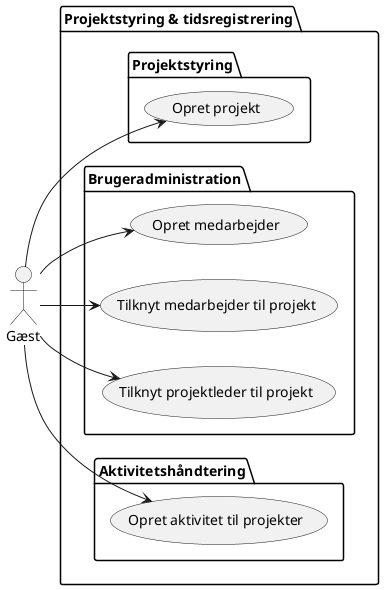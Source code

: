 @startuml 

left to right direction

actor "Gæst" as guest

package "Projektstyring & tidsregistrering" {

    package "Projektstyring" {
        usecase "Opret projekt" as create_project
    }
    
    package "Brugeradministration" {
        usecase "Opret medarbejder" as create_worker
        usecase "Tilknyt medarbejder til projekt" as assign_project_user
        usecase "Tilknyt projektleder til projekt" as assign_project_leader
    }

    package "Aktivitetshåndtering" {
        usecase "Opret aktivitet til projekter" as create_project_activity
    }
    
}

guest --> create_project
guest --> create_project_activity
guest --> assign_project_user
guest --> assign_project_leader
guest --> create_worker

@enduml